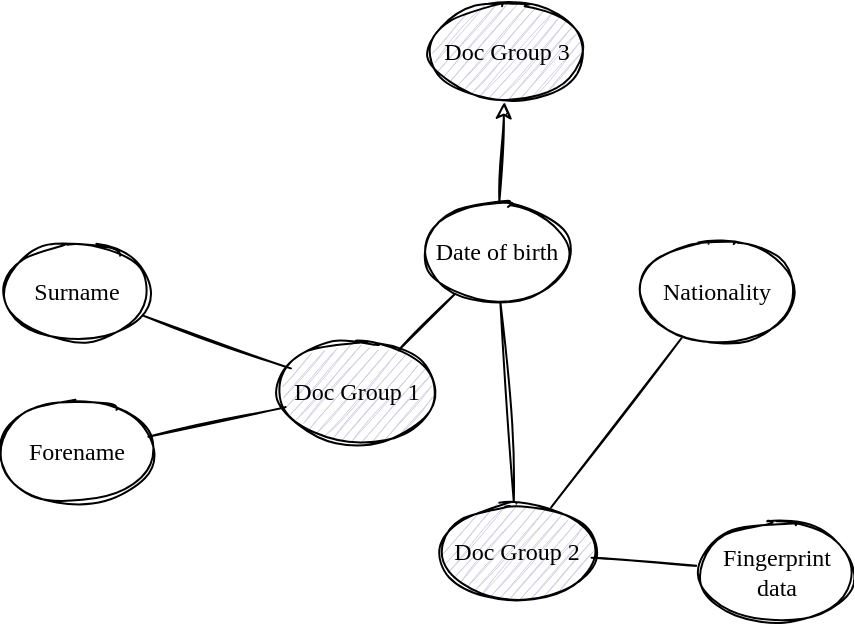 <mxfile version="13.4.5" type="device"><diagram name="Page-1" id="42789a77-a242-8287-6e28-9cd8cfd52e62"><mxGraphModel dx="533" dy="381" grid="1" gridSize="10" guides="1" tooltips="1" connect="1" arrows="1" fold="1" page="1" pageScale="1" pageWidth="1100" pageHeight="850" background="#ffffff" math="0" shadow="0"><root><mxCell id="0"/><mxCell id="1" parent="0"/><mxCell id="1ea317790d2ca983-21" value="" style="edgeStyle=none;rounded=1;html=1;labelBackgroundColor=none;startArrow=none;startFill=0;startSize=5;endArrow=none;endFill=0;endSize=5;jettySize=auto;orthogonalLoop=1;strokeWidth=1;fontFamily=Comic Sans MS;fontSize=12;sketch=1;shadow=0;" parent="1" source="1ea317790d2ca983-2" target="1ea317790d2ca983-11" edge="1"><mxGeometry relative="1" as="geometry"/></mxCell><mxCell id="1ea317790d2ca983-22" value="" style="edgeStyle=none;rounded=1;html=1;labelBackgroundColor=none;startArrow=none;startFill=0;startSize=5;endArrow=none;endFill=0;endSize=5;jettySize=auto;orthogonalLoop=1;strokeWidth=1;fontFamily=Comic Sans MS;fontSize=12;sketch=1;shadow=0;" parent="1" source="1ea317790d2ca983-2" target="1ea317790d2ca983-6" edge="1"><mxGeometry relative="1" as="geometry"/></mxCell><mxCell id="1ea317790d2ca983-2" value="&lt;span&gt;Doc Group 2&lt;/span&gt;" style="ellipse;whiteSpace=wrap;html=1;rounded=0;shadow=0;comic=0;labelBackgroundColor=none;strokeWidth=1;fontFamily=Comic Sans MS;fontSize=12;align=center;fillColor=#d0cee2;sketch=1;" parent="1" vertex="1"><mxGeometry x="260" y="270" width="75" height="50" as="geometry"/></mxCell><mxCell id="1ea317790d2ca983-16" value="" style="edgeStyle=none;rounded=1;html=1;labelBackgroundColor=none;startArrow=none;startFill=0;startSize=5;endArrow=none;endFill=0;endSize=5;jettySize=auto;orthogonalLoop=1;strokeWidth=1;fontFamily=Comic Sans MS;fontSize=12;sketch=1;shadow=0;" parent="1" source="1ea317790d2ca983-2" target="1ea317790d2ca983-5" edge="1"><mxGeometry relative="1" as="geometry"/></mxCell><mxCell id="1ea317790d2ca983-5" value="&lt;span&gt;Fingerprint data&lt;br&gt;&lt;/span&gt;" style="ellipse;whiteSpace=wrap;html=1;rounded=0;shadow=0;comic=0;labelBackgroundColor=none;strokeWidth=1;fontFamily=Comic Sans MS;fontSize=12;align=center;sketch=1;" parent="1" vertex="1"><mxGeometry x="390" y="280" width="75" height="50" as="geometry"/></mxCell><mxCell id="1ea317790d2ca983-6" value="Nationality" style="ellipse;whiteSpace=wrap;html=1;rounded=0;shadow=0;comic=0;labelBackgroundColor=none;strokeWidth=1;fontFamily=Comic Sans MS;fontSize=12;align=center;sketch=1;" parent="1" vertex="1"><mxGeometry x="360" y="140" width="75" height="50" as="geometry"/></mxCell><mxCell id="1ea317790d2ca983-8" value="Forename" style="ellipse;whiteSpace=wrap;html=1;rounded=0;shadow=0;comic=0;labelBackgroundColor=none;strokeWidth=1;fontFamily=Comic Sans MS;fontSize=12;align=center;sketch=1;" parent="1" vertex="1"><mxGeometry x="40" y="220" width="75" height="50" as="geometry"/></mxCell><mxCell id="1ea317790d2ca983-19" value="" style="edgeStyle=none;rounded=1;html=1;labelBackgroundColor=none;startArrow=none;startFill=0;startSize=5;endArrow=none;endFill=0;endSize=5;jettySize=auto;orthogonalLoop=1;strokeWidth=1;fontFamily=Comic Sans MS;fontSize=12;sketch=1;shadow=0;" parent="1" source="1ea317790d2ca983-9" target="1ea317790d2ca983-10" edge="1"><mxGeometry relative="1" as="geometry"/></mxCell><mxCell id="1ea317790d2ca983-9" value="Doc Group 1" style="ellipse;whiteSpace=wrap;html=1;rounded=0;shadow=0;comic=0;labelBackgroundColor=none;strokeWidth=1;fontFamily=Comic Sans MS;fontSize=12;align=center;fillColor=#d0cee2;sketch=1;" parent="1" vertex="1"><mxGeometry x="180" y="190" width="75" height="50" as="geometry"/></mxCell><mxCell id="1ea317790d2ca983-20" value="" style="edgeStyle=none;rounded=1;html=1;labelBackgroundColor=none;startArrow=none;startFill=0;startSize=5;endArrow=none;endFill=0;endSize=5;jettySize=auto;orthogonalLoop=1;strokeWidth=1;fontFamily=Comic Sans MS;fontSize=12;sketch=1;shadow=0;" parent="1" source="1ea317790d2ca983-9" target="1ea317790d2ca983-11" edge="1"><mxGeometry relative="1" as="geometry"/></mxCell><mxCell id="1ea317790d2ca983-10" value="&lt;span&gt;Surname&lt;/span&gt;" style="ellipse;whiteSpace=wrap;html=1;rounded=0;shadow=0;comic=0;labelBackgroundColor=none;strokeWidth=1;fontFamily=Comic Sans MS;fontSize=12;align=center;sketch=1;" parent="1" vertex="1"><mxGeometry x="40" y="140" width="75" height="50" as="geometry"/></mxCell><mxCell id="1ea317790d2ca983-18" value="" style="edgeStyle=none;rounded=1;html=1;labelBackgroundColor=none;startArrow=none;startFill=0;startSize=5;endArrow=none;endFill=0;endSize=5;jettySize=auto;orthogonalLoop=1;strokeWidth=1;fontFamily=Comic Sans MS;fontSize=12;sketch=1;shadow=0;" parent="1" source="1ea317790d2ca983-9" target="1ea317790d2ca983-8" edge="1"><mxGeometry relative="1" as="geometry"/></mxCell><mxCell id="NvuCMdMbBBOmoYXRhfyn-2" style="edgeStyle=none;rounded=0;sketch=1;orthogonalLoop=1;jettySize=auto;html=1;shadow=0;strokeColor=#000000;fontFamily=Comic Sans MS;" edge="1" parent="1" source="1ea317790d2ca983-11" target="NvuCMdMbBBOmoYXRhfyn-1"><mxGeometry relative="1" as="geometry"/></mxCell><mxCell id="1ea317790d2ca983-11" value="&lt;span&gt;Date of birth&lt;/span&gt;" style="ellipse;whiteSpace=wrap;html=1;rounded=0;shadow=0;comic=0;labelBackgroundColor=none;strokeWidth=1;fontFamily=Comic Sans MS;fontSize=12;align=center;sketch=1;" parent="1" vertex="1"><mxGeometry x="250" y="120" width="75" height="50" as="geometry"/></mxCell><mxCell id="NvuCMdMbBBOmoYXRhfyn-1" value="Doc Group 3" style="ellipse;whiteSpace=wrap;html=1;rounded=0;shadow=0;comic=0;labelBackgroundColor=none;strokeWidth=1;fontFamily=Comic Sans MS;fontSize=12;align=center;fillColor=#d0cee2;sketch=1;" vertex="1" parent="1"><mxGeometry x="255" y="20" width="75" height="50" as="geometry"/></mxCell></root></mxGraphModel></diagram></mxfile>